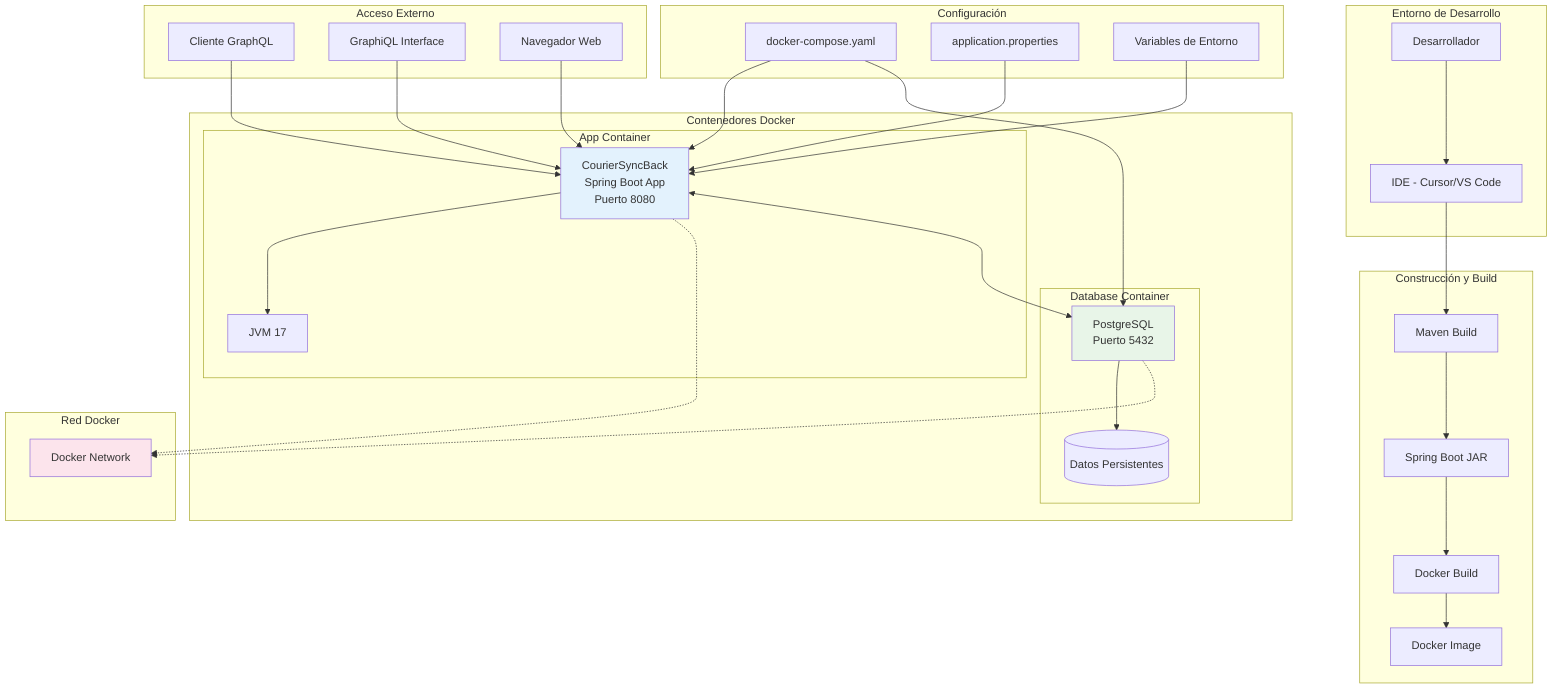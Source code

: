 graph TB
    subgraph "Entorno de Desarrollo"
        DEV[Desarrollador]
        IDE[IDE - Cursor/VS Code]
    end
    
    subgraph "Construcción y Build"
        MVN[Maven Build]
        JAR[Spring Boot JAR]
        DOCKER_BUILD[Docker Build]
        IMAGE[Docker Image]
    end
    
    subgraph "Contenedores Docker"
        subgraph "App Container"
            APP[CourierSyncBack<br/>Spring Boot App<br/>Puerto 8080]
            JVM[JVM 17]
        end
        
        subgraph "Database Container"
            POSTGRES[PostgreSQL<br/>Puerto 5432]
            DATA[(Datos Persistentes)]
        end
    end
    
    subgraph "Red Docker"
        NETWORK[Docker Network]
    end
    
    subgraph "Acceso Externo"
        CLIENT[Cliente GraphQL]
        GRAPHIQL[GraphiQL Interface]
        BROWSER[Navegador Web]
    end
    
    subgraph "Configuración"
        COMPOSE[docker-compose.yaml]
        PROPS[application.properties]
        ENV[Variables de Entorno]
    end
    
    DEV --> IDE
    IDE --> MVN
    MVN --> JAR
    JAR --> DOCKER_BUILD
    DOCKER_BUILD --> IMAGE
    
    COMPOSE --> APP
    COMPOSE --> POSTGRES
    
    APP --> JVM
    POSTGRES --> DATA
    
    APP -.-> NETWORK
    POSTGRES -.-> NETWORK
    
    CLIENT --> APP
    GRAPHIQL --> APP
    BROWSER --> APP
    
    ENV --> APP
    PROPS --> APP
    
    APP <--> POSTGRES
    
    style APP fill:#e3f2fd
    style POSTGRES fill:#e8f5e8
    style NETWORK fill:#fce4ec
